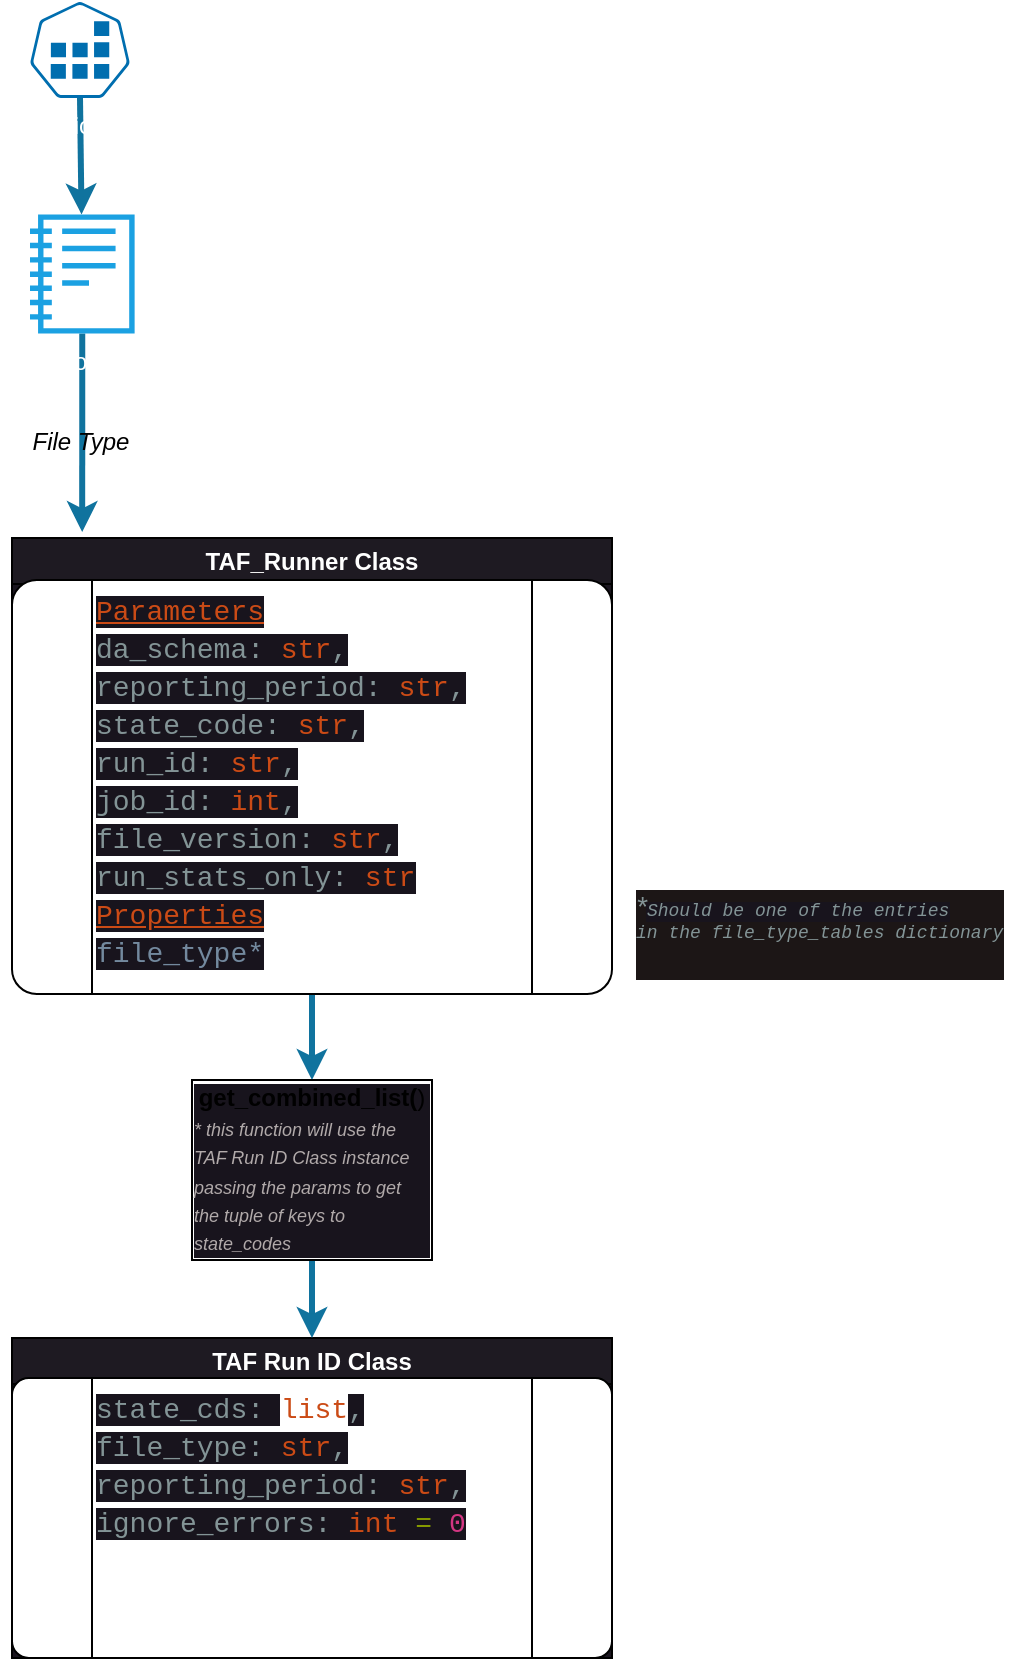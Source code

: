 <mxfile>
    <diagram id="LAPdCfiuaq0fyCydjMPT" name="Page-1">
        <mxGraphModel dx="1395" dy="567" grid="1" gridSize="10" guides="1" tooltips="1" connect="1" arrows="1" fold="1" page="1" pageScale="1" pageWidth="850" pageHeight="1100" math="0" shadow="0">
            <root>
                <mxCell id="0"/>
                <mxCell id="1" parent="0"/>
                <mxCell id="2" value="&lt;font color=&quot;#ffffff&quot;&gt;TAF Run ID Class&lt;/font&gt;" style="swimlane;whiteSpace=wrap;html=1;fillColor=#1E1A22;glass=0;rounded=0;shadow=0;swimlaneFillColor=#1A151F;startSize=23;container=0;" parent="1" vertex="1">
                    <mxGeometry x="40" y="668" width="300" height="160" as="geometry"/>
                </mxCell>
                <object label="" id="3">
                    <mxCell style="verticalLabelPosition=bottom;verticalAlign=top;html=1;shape=process;whiteSpace=wrap;rounded=1;size=0.14;arcSize=6;container=0;" parent="2" vertex="1">
                        <mxGeometry y="20" width="300" height="140" as="geometry"/>
                    </mxCell>
                </object>
                <mxCell id="4" value="&lt;div style=&quot;color: rgb(131, 148, 150); font-family: Consolas, &amp;quot;Courier New&amp;quot;, monospace; font-size: 14px; line-height: 19px;&quot;&gt;&lt;div style=&quot;&quot;&gt;&lt;span style=&quot;background-color: rgb(24, 20, 29);&quot;&gt;state_cds: &lt;/span&gt;&lt;span style=&quot;color: rgb(203, 75, 22);&quot;&gt;list&lt;/span&gt;&lt;span style=&quot;background-color: rgb(24, 20, 29);&quot;&gt;,&lt;/span&gt;&lt;br&gt;&lt;/div&gt;&lt;div style=&quot;&quot;&gt;&lt;span style=&quot;background-color: rgb(24, 20, 29);&quot;&gt;file_type: &lt;span style=&quot;color: #cb4b16;&quot;&gt;str&lt;/span&gt;,&lt;/span&gt;&lt;/div&gt;&lt;div style=&quot;&quot;&gt;&lt;span style=&quot;background-color: rgb(24, 20, 29);&quot;&gt;reporting_period: &lt;span style=&quot;color: #cb4b16;&quot;&gt;str&lt;/span&gt;,&lt;/span&gt;&lt;/div&gt;&lt;div style=&quot;&quot;&gt;&lt;span style=&quot;background-color: rgb(24, 20, 29);&quot;&gt;ignore_errors: &lt;span style=&quot;color: rgb(203, 75, 22);&quot;&gt;int&lt;/span&gt; &lt;span style=&quot;color: rgb(133, 153, 0);&quot;&gt;=&lt;/span&gt; &lt;span style=&quot;color: rgb(211, 54, 130);&quot;&gt;0&lt;/span&gt;&lt;/span&gt;&lt;/div&gt;&lt;/div&gt;" style="rounded=0;whiteSpace=wrap;html=1;align=left;verticalAlign=top;container=0;" parent="2" vertex="1">
                    <mxGeometry x="40" y="20" width="220" height="140" as="geometry"/>
                </mxCell>
                <mxCell id="5" value="&lt;font color=&quot;#ffffff&quot;&gt;TAF_Runner Class&lt;br&gt;&lt;/font&gt;" style="swimlane;whiteSpace=wrap;html=1;fillColor=#1E1A22;glass=0;rounded=0;shadow=0;swimlaneFillColor=#1A151F;startSize=23;container=0;" parent="1" vertex="1">
                    <mxGeometry x="40" y="268" width="300" height="130" as="geometry"/>
                </mxCell>
                <object label="" id="6">
                    <mxCell style="verticalLabelPosition=bottom;verticalAlign=top;html=1;shape=process;whiteSpace=wrap;rounded=1;size=0.14;arcSize=6;container=0;" parent="1" vertex="1">
                        <mxGeometry x="40" y="289" width="300" height="207" as="geometry"/>
                    </mxCell>
                </object>
                <mxCell id="7" style="edgeStyle=none;html=1;exitX=0.5;exitY=1;exitDx=0;exitDy=0;entryX=0.5;entryY=0;entryDx=0;entryDy=0;fillColor=#b1ddf0;strokeColor=#10739e;strokeWidth=3;" parent="1" source="8" target="10" edge="1">
                    <mxGeometry relative="1" as="geometry"/>
                </mxCell>
                <mxCell id="8" value="&lt;div style=&quot;font-family: Consolas, &amp;quot;Courier New&amp;quot;, monospace; font-size: 14px; line-height: 19px;&quot;&gt;&lt;div style=&quot;&quot;&gt;&lt;div style=&quot;line-height: 19px;&quot;&gt;&lt;div style=&quot;&quot;&gt;&lt;span style=&quot;background-color: rgb(24, 20, 29);&quot;&gt;&lt;font style=&quot;font-size: 14px;&quot; color=&quot;#cb4b16&quot;&gt;&lt;u&gt;Parameters&lt;/u&gt;&lt;/font&gt;&lt;br&gt;&lt;font style=&quot;font-size: 14px;&quot; color=&quot;#839496&quot;&gt;da_schema: &lt;/font&gt;&lt;span style=&quot;color: rgb(203, 75, 22);&quot;&gt;str&lt;/span&gt;&lt;font style=&quot;font-size: 14px;&quot; color=&quot;#839496&quot;&gt;,&lt;/font&gt;&lt;/span&gt;&lt;/div&gt;&lt;div style=&quot;color: rgb(131, 148, 150);&quot;&gt;&lt;span style=&quot;background-color: rgb(24, 20, 29);&quot;&gt;reporting_period: &lt;span style=&quot;color: #cb4b16;&quot;&gt;str&lt;/span&gt;,&lt;/span&gt;&lt;/div&gt;&lt;div style=&quot;color: rgb(131, 148, 150);&quot;&gt;&lt;span style=&quot;background-color: rgb(24, 20, 29);&quot;&gt;state_code: &lt;span style=&quot;color: #cb4b16;&quot;&gt;str&lt;/span&gt;,&lt;/span&gt;&lt;/div&gt;&lt;div style=&quot;color: rgb(131, 148, 150);&quot;&gt;&lt;span style=&quot;background-color: rgb(24, 20, 29);&quot;&gt;run_id: &lt;span style=&quot;color: #cb4b16;&quot;&gt;str&lt;/span&gt;,&lt;/span&gt;&lt;/div&gt;&lt;div style=&quot;color: rgb(131, 148, 150);&quot;&gt;&lt;span style=&quot;background-color: rgb(24, 20, 29);&quot;&gt;job_id: &lt;span style=&quot;color: #cb4b16;&quot;&gt;int&lt;/span&gt;,&lt;/span&gt;&lt;/div&gt;&lt;div style=&quot;color: rgb(131, 148, 150);&quot;&gt;&lt;span style=&quot;background-color: rgb(24, 20, 29);&quot;&gt;file_version: &lt;span style=&quot;color: #cb4b16;&quot;&gt;str&lt;/span&gt;,&lt;/span&gt;&lt;/div&gt;&lt;div style=&quot;&quot;&gt;&lt;span style=&quot;background-color: rgb(24, 20, 29);&quot;&gt;&lt;font style=&quot;font-size: 14px;&quot; color=&quot;#839496&quot;&gt;run_stats_only: &lt;/font&gt;&lt;font style=&quot;font-size: 14px;&quot; color=&quot;#cb4b16&quot;&gt;str&lt;/font&gt;&lt;br&gt;&lt;font style=&quot;font-size: 14px;&quot; color=&quot;#cb4b16&quot;&gt;&lt;u&gt;Properties&lt;/u&gt;&lt;/font&gt;&lt;br&gt;&lt;font style=&quot;font-size: 14px;&quot; color=&quot;#73899e&quot;&gt;file_type*&lt;/font&gt;&lt;/span&gt;&lt;/div&gt;&lt;div style=&quot;&quot;&gt;&lt;br&gt;&lt;/div&gt;&lt;/div&gt;&lt;/div&gt;&lt;/div&gt;" style="rounded=0;whiteSpace=wrap;html=1;align=left;verticalAlign=top;container=0;" parent="1" vertex="1">
                    <mxGeometry x="80" y="289" width="220" height="207" as="geometry"/>
                </mxCell>
                <mxCell id="9" style="edgeStyle=none;html=1;exitX=0.5;exitY=1;exitDx=0;exitDy=0;entryX=0.5;entryY=0;entryDx=0;entryDy=0;fillColor=#b1ddf0;strokeColor=#10739e;strokeWidth=3;" parent="1" source="10" target="2" edge="1">
                    <mxGeometry relative="1" as="geometry"/>
                </mxCell>
                <mxCell id="10" value="&lt;b&gt;get_combined_list(&lt;/b&gt;)&lt;br&gt;&lt;div style=&quot;text-align: left;&quot;&gt;&lt;span style=&quot;font-size: 9px;&quot;&gt;&lt;font color=&quot;#b1aaaa&quot;&gt;&lt;i&gt;* this function will use the TAF Run ID Class instance passing the params to get the tuple of keys to state_codes&lt;/i&gt;&lt;/font&gt;&lt;/span&gt;&lt;/div&gt;" style="rounded=0;whiteSpace=wrap;html=1;labelBackgroundColor=#18141d;" parent="1" vertex="1">
                    <mxGeometry x="130" y="539" width="120" height="90" as="geometry"/>
                </mxCell>
                <mxCell id="14" style="edgeStyle=none;html=1;exitX=0.5;exitY=1;exitDx=0;exitDy=0;exitPerimeter=0;fillColor=#b1ddf0;strokeColor=#10739e;strokeWidth=3;" edge="1" parent="1" source="13" target="11">
                    <mxGeometry relative="1" as="geometry"/>
                </mxCell>
                <mxCell id="13" value="Databricks Job" style="sketch=0;html=1;dashed=0;whitespace=wrap;points=[[0.005,0.63,0],[0.1,0.2,0],[0.9,0.2,0],[0.5,0,0],[0.995,0.63,0],[0.72,0.99,0],[0.5,1,0],[0.28,0.99,0]];verticalLabelPosition=bottom;align=center;verticalAlign=top;shape=mxgraph.kubernetes.icon;prIcon=job;fillColor=none;fontColor=#ffffff;strokeColor=#006EAF;" vertex="1" parent="1">
                    <mxGeometry x="49" width="50" height="48" as="geometry"/>
                </mxCell>
                <mxCell id="18" value="" style="edgeStyle=none;html=1;endArrow=classic;fillColor=#b1ddf0;strokeColor=#10739e;entryX=0.117;entryY=-0.023;entryDx=0;entryDy=0;entryPerimeter=0;strokeWidth=3;endFill=1;" edge="1" parent="1" source="11" target="5">
                    <mxGeometry relative="1" as="geometry">
                        <mxPoint x="75.552" y="159.806" as="sourcePoint"/>
                        <mxPoint x="75" y="270" as="targetPoint"/>
                    </mxGeometry>
                </mxCell>
                <mxCell id="16" value="&lt;i&gt;File Type&lt;/i&gt;" style="text;html=1;align=center;verticalAlign=middle;resizable=0;points=[];autosize=1;strokeColor=none;fillColor=none;strokeWidth=3;" vertex="1" parent="1">
                    <mxGeometry x="39" y="205" width="70" height="30" as="geometry"/>
                </mxCell>
                <mxCell id="11" value="TAF Notebook" style="sketch=0;outlineConnect=0;fontColor=#ffffff;fillColor=#1ba1e2;strokeColor=#006EAF;dashed=0;verticalLabelPosition=bottom;verticalAlign=top;align=center;html=1;fontSize=12;fontStyle=0;aspect=fixed;pointerEvents=1;shape=mxgraph.aws4.sagemaker_notebook;" vertex="1" parent="1">
                    <mxGeometry x="49" y="106" width="52.31" height="60" as="geometry"/>
                </mxCell>
                <mxCell id="20" value="&lt;i&gt;*&lt;font style=&quot;font-family: Consolas, &amp;quot;Courier New&amp;quot;, monospace; background-color: rgb(24, 20, 29); font-size: 9px;&quot;&gt;Should be one of the entries &lt;br&gt;&lt;div style=&quot;&quot;&gt;in the&amp;nbsp;&lt;font style=&quot;&quot;&gt;file_type_tables dictionary&lt;/font&gt;&lt;/div&gt;&lt;/font&gt;&lt;/i&gt;&lt;font style=&quot;font-family: Consolas, &amp;quot;Courier New&amp;quot;, monospace; font-size: 9px;&quot;&gt;&lt;br&gt;&lt;/font&gt;" style="text;html=1;align=left;verticalAlign=middle;resizable=0;points=[];autosize=1;strokeColor=none;fillColor=none;fontSize=14;fontColor=#839496;labelBackgroundColor=#1c1616;strokeWidth=3;" vertex="1" parent="1">
                    <mxGeometry x="350" y="436" width="190" height="60" as="geometry"/>
                </mxCell>
            </root>
        </mxGraphModel>
    </diagram>
</mxfile>